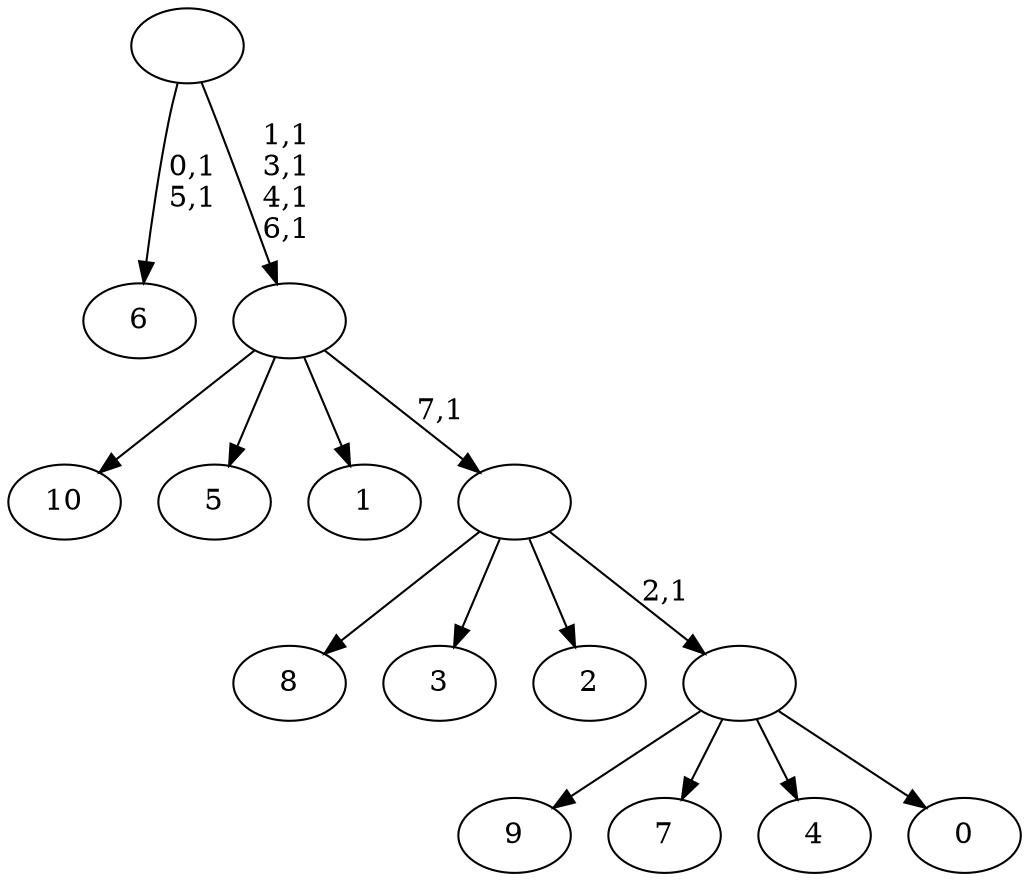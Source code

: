 digraph T {
	19 [label="10"]
	18 [label="9"]
	17 [label="8"]
	16 [label="7"]
	15 [label="6"]
	12 [label="5"]
	11 [label="4"]
	10 [label="3"]
	9 [label="2"]
	8 [label="1"]
	7 [label="0"]
	6 [label=""]
	5 [label=""]
	4 [label=""]
	0 [label=""]
	6 -> 18 [label=""]
	6 -> 16 [label=""]
	6 -> 11 [label=""]
	6 -> 7 [label=""]
	5 -> 17 [label=""]
	5 -> 10 [label=""]
	5 -> 9 [label=""]
	5 -> 6 [label="2,1"]
	4 -> 19 [label=""]
	4 -> 12 [label=""]
	4 -> 8 [label=""]
	4 -> 5 [label="7,1"]
	0 -> 4 [label="1,1\n3,1\n4,1\n6,1"]
	0 -> 15 [label="0,1\n5,1"]
}
